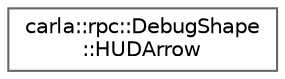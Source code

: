 digraph "类继承关系图"
{
 // INTERACTIVE_SVG=YES
 // LATEX_PDF_SIZE
  bgcolor="transparent";
  edge [fontname=Helvetica,fontsize=10,labelfontname=Helvetica,labelfontsize=10];
  node [fontname=Helvetica,fontsize=10,shape=box,height=0.2,width=0.4];
  rankdir="LR";
  Node0 [id="Node000000",label="carla::rpc::DebugShape\l::HUDArrow",height=0.2,width=0.4,color="grey40", fillcolor="white", style="filled",URL="$db/d4c/structcarla_1_1rpc_1_1DebugShape_1_1HUDArrow.html",tooltip=" "];
}
